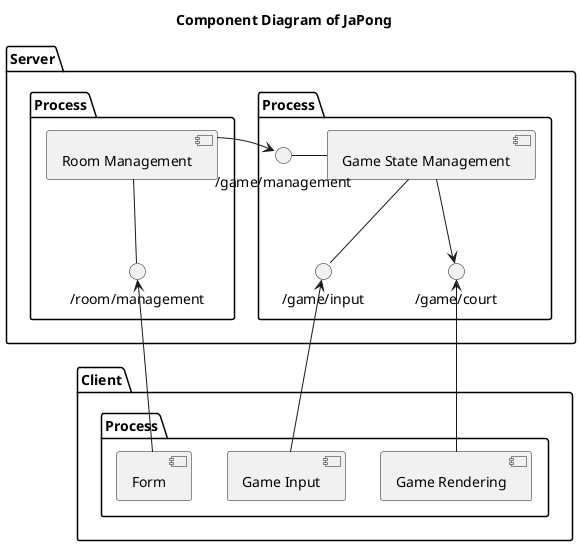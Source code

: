 @startuml

title "Component Diagram of JaPong"

package Server {
    folder "Process" as gameManagementProcess {
        [Game State Management]
        interface "/game/input" as GameStateManagementCommand
        [Game State Management] -- GameStateManagementCommand
        interface "/game/management" as GameState
        GameState - [Game State Management]
        interface "/game/court" as Court
        [Game State Management] --> Court
    }
    folder "Process" as roomManagementProcess {
        [Room Management]
        interface "/room/management" as RoomManagementCommand
        [Room Management] -- RoomManagementCommand
        GameState <- [Room Management]
    }
}

package Client {
    folder "Process" as clientProcess {
        [Form] -up-> RoomManagementCommand
        [Game Rendering] -up-> Court
        [Game Input] -up-> GameStateManagementCommand
    }
}

@enduml